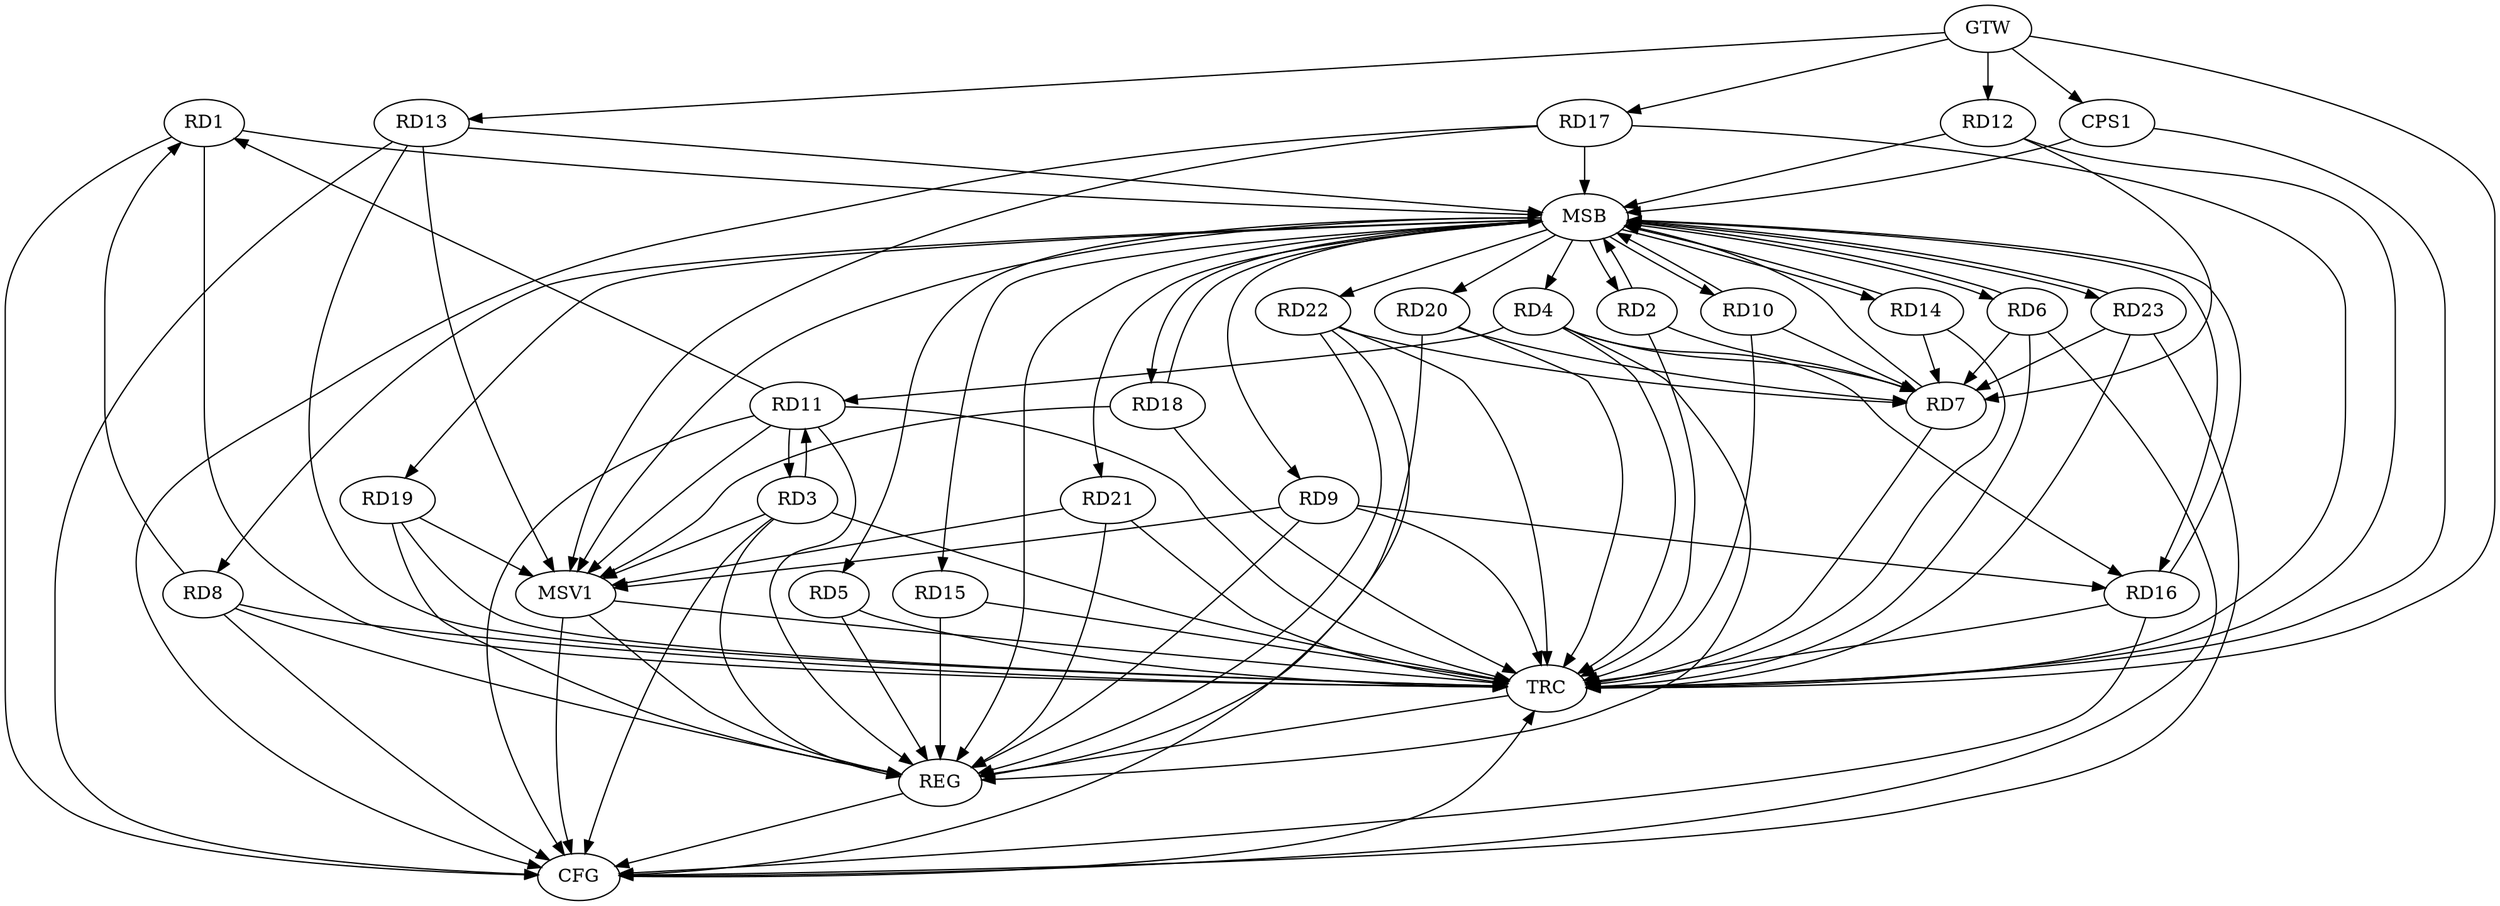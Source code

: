 strict digraph G {
  RD1 [ label="RD1" ];
  RD2 [ label="RD2" ];
  RD3 [ label="RD3" ];
  RD4 [ label="RD4" ];
  RD5 [ label="RD5" ];
  RD6 [ label="RD6" ];
  RD7 [ label="RD7" ];
  RD8 [ label="RD8" ];
  RD9 [ label="RD9" ];
  RD10 [ label="RD10" ];
  RD11 [ label="RD11" ];
  RD12 [ label="RD12" ];
  RD13 [ label="RD13" ];
  RD14 [ label="RD14" ];
  RD15 [ label="RD15" ];
  RD16 [ label="RD16" ];
  RD17 [ label="RD17" ];
  RD18 [ label="RD18" ];
  RD19 [ label="RD19" ];
  RD20 [ label="RD20" ];
  RD21 [ label="RD21" ];
  RD22 [ label="RD22" ];
  RD23 [ label="RD23" ];
  CPS1 [ label="CPS1" ];
  GTW [ label="GTW" ];
  REG [ label="REG" ];
  MSB [ label="MSB" ];
  CFG [ label="CFG" ];
  TRC [ label="TRC" ];
  MSV1 [ label="MSV1" ];
  RD8 -> RD1;
  RD11 -> RD1;
  RD3 -> RD11;
  RD11 -> RD3;
  RD4 -> RD11;
  RD4 -> RD16;
  RD9 -> RD16;
  GTW -> RD12;
  GTW -> RD13;
  GTW -> RD17;
  GTW -> CPS1;
  RD3 -> REG;
  RD4 -> REG;
  RD5 -> REG;
  RD8 -> REG;
  RD9 -> REG;
  RD11 -> REG;
  RD15 -> REG;
  RD19 -> REG;
  RD20 -> REG;
  RD21 -> REG;
  RD22 -> REG;
  RD1 -> MSB;
  MSB -> RD10;
  MSB -> RD16;
  MSB -> RD18;
  MSB -> REG;
  RD2 -> MSB;
  MSB -> RD9;
  MSB -> RD21;
  MSB -> RD23;
  RD6 -> MSB;
  RD7 -> MSB;
  MSB -> RD8;
  RD10 -> MSB;
  MSB -> RD2;
  MSB -> RD14;
  RD12 -> MSB;
  RD13 -> MSB;
  RD14 -> MSB;
  MSB -> RD4;
  MSB -> RD5;
  MSB -> RD19;
  MSB -> RD20;
  RD16 -> MSB;
  RD17 -> MSB;
  RD18 -> MSB;
  RD23 -> MSB;
  MSB -> RD22;
  CPS1 -> MSB;
  MSB -> RD6;
  MSB -> RD15;
  RD3 -> CFG;
  RD22 -> CFG;
  RD16 -> CFG;
  RD11 -> CFG;
  RD17 -> CFG;
  RD8 -> CFG;
  RD1 -> CFG;
  RD23 -> CFG;
  RD13 -> CFG;
  RD6 -> CFG;
  REG -> CFG;
  RD1 -> TRC;
  RD2 -> TRC;
  RD3 -> TRC;
  RD4 -> TRC;
  RD5 -> TRC;
  RD6 -> TRC;
  RD7 -> TRC;
  RD8 -> TRC;
  RD9 -> TRC;
  RD10 -> TRC;
  RD11 -> TRC;
  RD12 -> TRC;
  RD13 -> TRC;
  RD14 -> TRC;
  RD15 -> TRC;
  RD16 -> TRC;
  RD17 -> TRC;
  RD18 -> TRC;
  RD19 -> TRC;
  RD20 -> TRC;
  RD21 -> TRC;
  RD22 -> TRC;
  RD23 -> TRC;
  CPS1 -> TRC;
  GTW -> TRC;
  CFG -> TRC;
  TRC -> REG;
  RD20 -> RD7;
  RD6 -> RD7;
  RD4 -> RD7;
  RD23 -> RD7;
  RD10 -> RD7;
  RD14 -> RD7;
  RD12 -> RD7;
  RD2 -> RD7;
  RD22 -> RD7;
  RD9 -> MSV1;
  RD19 -> MSV1;
  MSB -> MSV1;
  RD13 -> MSV1;
  RD21 -> MSV1;
  RD18 -> MSV1;
  RD11 -> MSV1;
  RD17 -> MSV1;
  RD3 -> MSV1;
  MSV1 -> REG;
  MSV1 -> TRC;
  MSV1 -> CFG;
}
